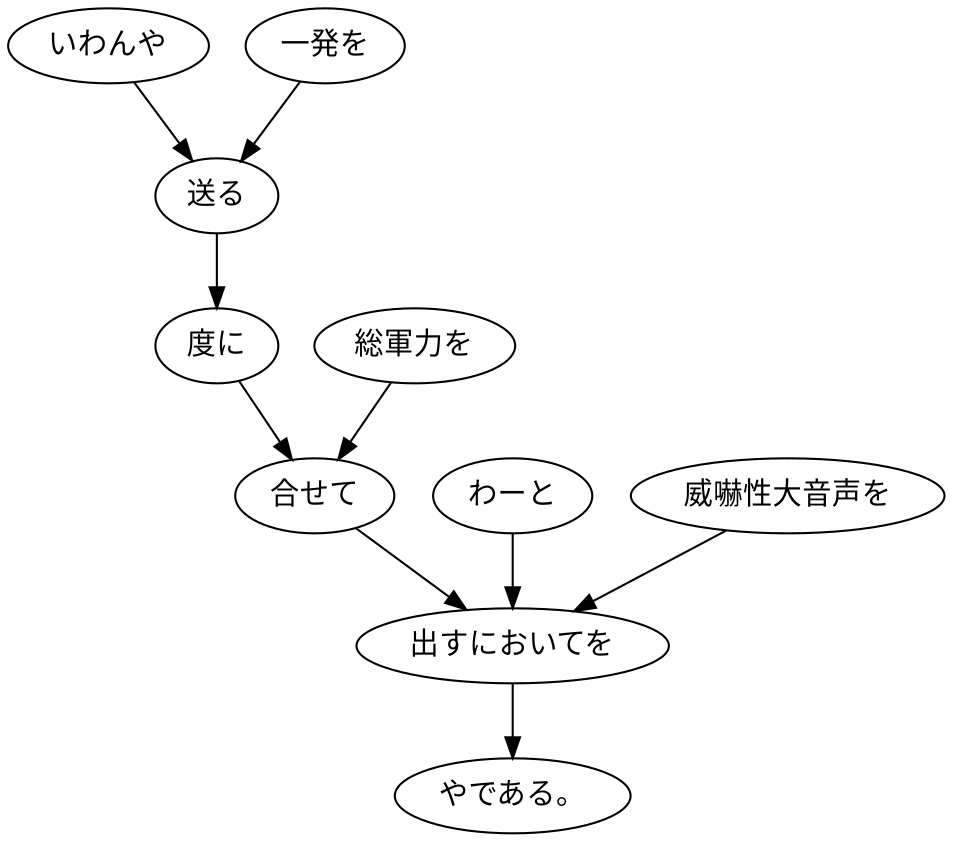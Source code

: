 digraph graph4923 {
	node0 [label="いわんや"];
	node1 [label="一発を"];
	node2 [label="送る"];
	node3 [label="度に"];
	node4 [label="総軍力を"];
	node5 [label="合せて"];
	node6 [label="わーと"];
	node7 [label="威嚇性大音声を"];
	node8 [label="出すにおいてを"];
	node9 [label="やである。"];
	node0 -> node2;
	node1 -> node2;
	node2 -> node3;
	node3 -> node5;
	node4 -> node5;
	node5 -> node8;
	node6 -> node8;
	node7 -> node8;
	node8 -> node9;
}
